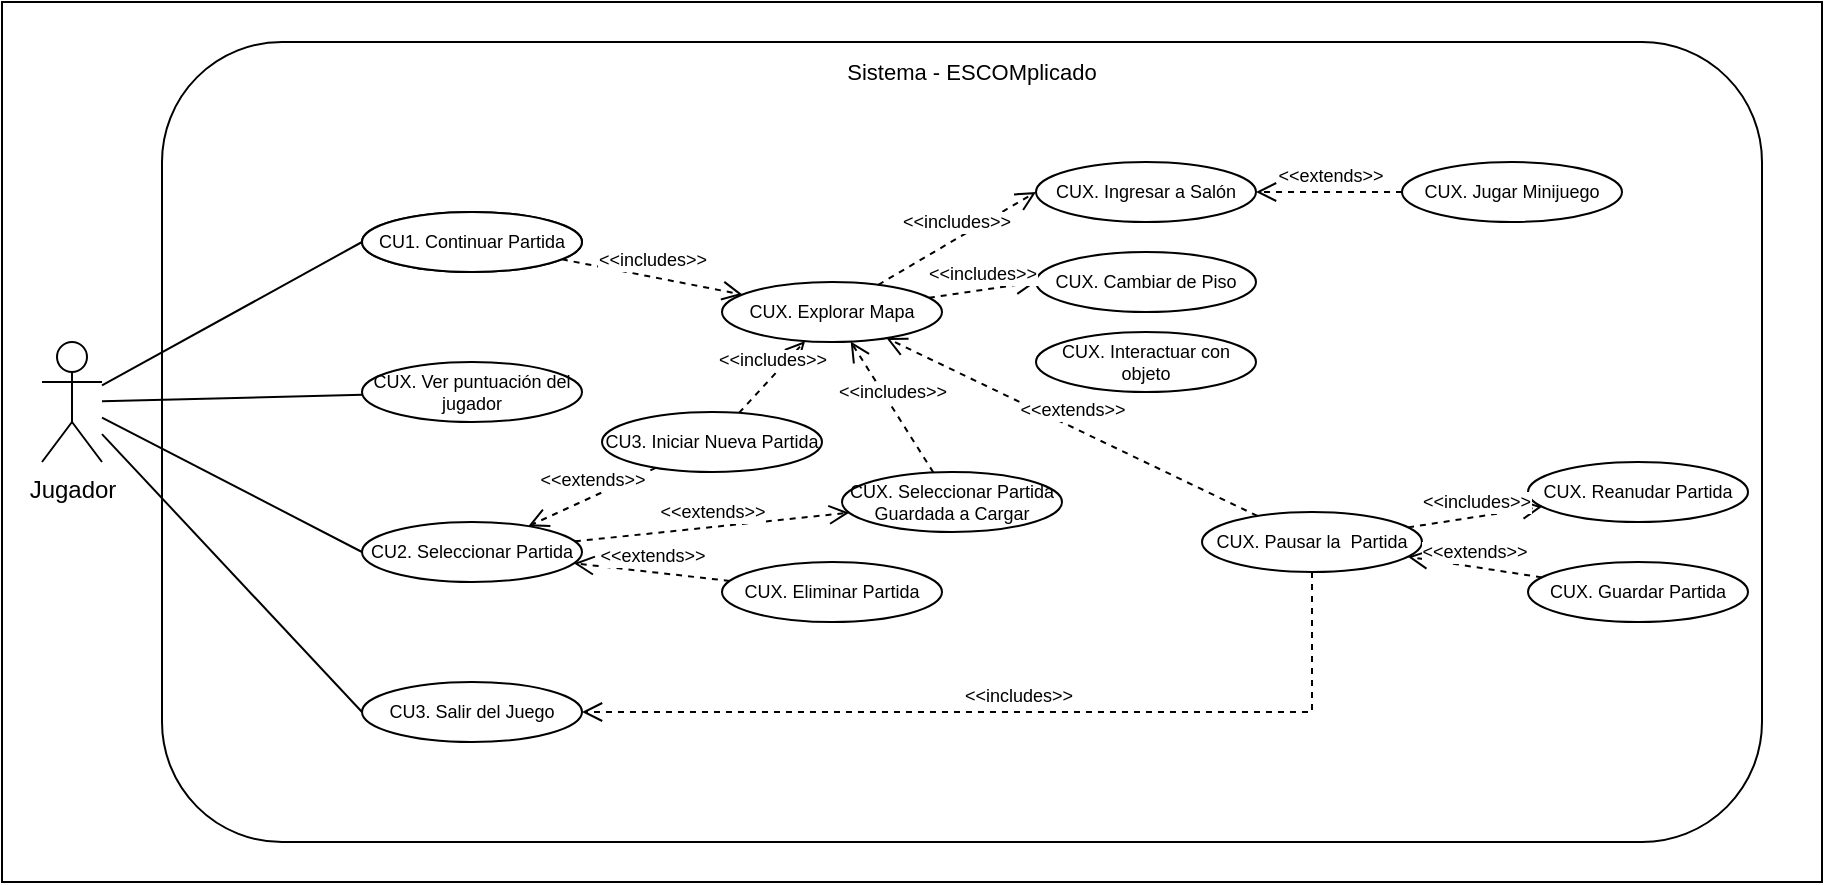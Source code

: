 <mxfile version="17.1.3" type="device"><diagram id="j1JL2_GwRCgbURn_-ryr" name="Page-1"><mxGraphModel dx="296" dy="498" grid="1" gridSize="10" guides="1" tooltips="1" connect="1" arrows="1" fold="1" page="1" pageScale="1" pageWidth="827" pageHeight="1169" math="0" shadow="0"><root><mxCell id="0"/><mxCell id="1" parent="0"/><mxCell id="zd2__93lO0PDFVMj1kql-3" value="" style="rounded=0;whiteSpace=wrap;html=1;fontSize=11;" vertex="1" parent="1"><mxGeometry x="1170" y="255" width="910" height="440" as="geometry"/></mxCell><mxCell id="zd2__93lO0PDFVMj1kql-4" value="" style="rounded=1;whiteSpace=wrap;html=1;fontSize=7;" vertex="1" parent="1"><mxGeometry x="1250" y="275" width="800" height="400" as="geometry"/></mxCell><mxCell id="zd2__93lO0PDFVMj1kql-5" value="Jugador" style="shape=umlActor;verticalLabelPosition=bottom;verticalAlign=top;html=1;outlineConnect=0;" vertex="1" parent="1"><mxGeometry x="1190" y="425" width="30" height="60" as="geometry"/></mxCell><mxCell id="zd2__93lO0PDFVMj1kql-6" value="CU1. Continuar Partida" style="ellipse;whiteSpace=wrap;html=1;fontSize=9;" vertex="1" parent="1"><mxGeometry x="1350" y="360" width="110" height="30" as="geometry"/></mxCell><mxCell id="zd2__93lO0PDFVMj1kql-7" value="CU2. Seleccionar Partida" style="ellipse;whiteSpace=wrap;html=1;fontSize=9;" vertex="1" parent="1"><mxGeometry x="1350" y="515" width="110" height="30" as="geometry"/></mxCell><mxCell id="zd2__93lO0PDFVMj1kql-8" value="CU3. Iniciar Nueva Partida" style="ellipse;whiteSpace=wrap;html=1;fontSize=9;" vertex="1" parent="1"><mxGeometry x="1470" y="460" width="110" height="30" as="geometry"/></mxCell><mxCell id="zd2__93lO0PDFVMj1kql-9" value="CU3. Salir del Juego" style="ellipse;whiteSpace=wrap;html=1;fontSize=9;" vertex="1" parent="1"><mxGeometry x="1350" y="595" width="110" height="30" as="geometry"/></mxCell><mxCell id="zd2__93lO0PDFVMj1kql-10" value="CUX. Jugar Minijuego" style="ellipse;whiteSpace=wrap;html=1;fontSize=9;" vertex="1" parent="1"><mxGeometry x="1870" y="335" width="110" height="30" as="geometry"/></mxCell><mxCell id="zd2__93lO0PDFVMj1kql-11" value="CUX. Ingresar a Salón" style="ellipse;whiteSpace=wrap;html=1;fontSize=9;" vertex="1" parent="1"><mxGeometry x="1687" y="335" width="110" height="30" as="geometry"/></mxCell><mxCell id="zd2__93lO0PDFVMj1kql-12" value="CUX. Seleccionar Partida Guardada a Cargar" style="ellipse;whiteSpace=wrap;html=1;fontSize=9;" vertex="1" parent="1"><mxGeometry x="1590" y="490" width="110" height="30" as="geometry"/></mxCell><mxCell id="zd2__93lO0PDFVMj1kql-13" value="CUX. Eliminar Partida" style="ellipse;whiteSpace=wrap;html=1;fontSize=9;" vertex="1" parent="1"><mxGeometry x="1530" y="535" width="110" height="30" as="geometry"/></mxCell><mxCell id="zd2__93lO0PDFVMj1kql-14" value="CUX. Cambiar de Piso" style="ellipse;whiteSpace=wrap;html=1;fontSize=9;" vertex="1" parent="1"><mxGeometry x="1687" y="380" width="110" height="30" as="geometry"/></mxCell><mxCell id="zd2__93lO0PDFVMj1kql-15" value="CUX. Pausar la&amp;nbsp; Partida" style="ellipse;whiteSpace=wrap;html=1;fontSize=9;" vertex="1" parent="1"><mxGeometry x="1770" y="510" width="110" height="30" as="geometry"/></mxCell><mxCell id="zd2__93lO0PDFVMj1kql-16" value="CUX. Reanudar Partida" style="ellipse;whiteSpace=wrap;html=1;fontSize=9;" vertex="1" parent="1"><mxGeometry x="1933" y="485" width="110" height="30" as="geometry"/></mxCell><mxCell id="zd2__93lO0PDFVMj1kql-17" value="CUX. Guardar Partida" style="ellipse;whiteSpace=wrap;html=1;fontSize=9;" vertex="1" parent="1"><mxGeometry x="1933" y="535" width="110" height="30" as="geometry"/></mxCell><mxCell id="zd2__93lO0PDFVMj1kql-18" value="&amp;lt;&amp;lt;includes&amp;gt;&amp;gt;" style="html=1;verticalAlign=bottom;endArrow=open;dashed=1;endSize=8;rounded=0;fontSize=9;entryX=0;entryY=0.5;entryDx=0;entryDy=0;" edge="1" parent="1" source="zd2__93lO0PDFVMj1kql-23" target="zd2__93lO0PDFVMj1kql-14"><mxGeometry relative="1" as="geometry"><mxPoint x="1530" y="345" as="sourcePoint"/><mxPoint x="1610" y="335" as="targetPoint"/></mxGeometry></mxCell><mxCell id="zd2__93lO0PDFVMj1kql-19" value="" style="endArrow=none;html=1;rounded=0;fontSize=7;entryX=0;entryY=0.5;entryDx=0;entryDy=0;" edge="1" parent="1" source="zd2__93lO0PDFVMj1kql-5" target="zd2__93lO0PDFVMj1kql-6"><mxGeometry width="50" height="50" relative="1" as="geometry"><mxPoint x="1280" y="465" as="sourcePoint"/><mxPoint x="1360" y="445" as="targetPoint"/></mxGeometry></mxCell><mxCell id="zd2__93lO0PDFVMj1kql-21" value="" style="endArrow=none;html=1;rounded=0;fontSize=7;entryX=0;entryY=0.5;entryDx=0;entryDy=0;" edge="1" parent="1" source="zd2__93lO0PDFVMj1kql-5" target="zd2__93lO0PDFVMj1kql-7"><mxGeometry width="50" height="50" relative="1" as="geometry"><mxPoint x="1230" y="463.292" as="sourcePoint"/><mxPoint x="1384.179" y="445.735" as="targetPoint"/></mxGeometry></mxCell><mxCell id="zd2__93lO0PDFVMj1kql-22" value="" style="endArrow=none;html=1;rounded=0;fontSize=7;entryX=0;entryY=0.5;entryDx=0;entryDy=0;" edge="1" parent="1" source="zd2__93lO0PDFVMj1kql-5" target="zd2__93lO0PDFVMj1kql-9"><mxGeometry width="50" height="50" relative="1" as="geometry"><mxPoint x="1230" y="470.12" as="sourcePoint"/><mxPoint x="1400.497" y="528.319" as="targetPoint"/></mxGeometry></mxCell><mxCell id="zd2__93lO0PDFVMj1kql-23" value="CUX. Explorar Mapa" style="ellipse;whiteSpace=wrap;html=1;fontSize=9;" vertex="1" parent="1"><mxGeometry x="1530" y="395" width="110" height="30" as="geometry"/></mxCell><mxCell id="zd2__93lO0PDFVMj1kql-24" value="&amp;lt;&amp;lt;includes&amp;gt;&amp;gt;" style="html=1;verticalAlign=bottom;endArrow=open;dashed=1;endSize=8;rounded=0;fontSize=9;" edge="1" parent="1" source="zd2__93lO0PDFVMj1kql-6" target="zd2__93lO0PDFVMj1kql-23"><mxGeometry relative="1" as="geometry"><mxPoint x="1450" y="385" as="sourcePoint"/><mxPoint x="1420" y="345" as="targetPoint"/></mxGeometry></mxCell><mxCell id="zd2__93lO0PDFVMj1kql-25" value="&amp;lt;&amp;lt;includes&amp;gt;&amp;gt;" style="html=1;verticalAlign=bottom;endArrow=open;dashed=1;endSize=8;rounded=0;fontSize=9;" edge="1" parent="1" source="zd2__93lO0PDFVMj1kql-8" target="zd2__93lO0PDFVMj1kql-23"><mxGeometry relative="1" as="geometry"><mxPoint x="1482.953" y="397.346" as="sourcePoint"/><mxPoint x="1547.165" y="407.597" as="targetPoint"/></mxGeometry></mxCell><mxCell id="zd2__93lO0PDFVMj1kql-26" value="&amp;lt;&amp;lt;extends&amp;gt;&amp;gt;" style="html=1;verticalAlign=bottom;endArrow=open;dashed=1;endSize=8;rounded=0;fontSize=9;" edge="1" parent="1" source="zd2__93lO0PDFVMj1kql-7" target="zd2__93lO0PDFVMj1kql-12"><mxGeometry relative="1" as="geometry"><mxPoint x="1450" y="480" as="sourcePoint"/><mxPoint x="1530" y="470" as="targetPoint"/></mxGeometry></mxCell><mxCell id="zd2__93lO0PDFVMj1kql-27" value="&amp;lt;&amp;lt;extends&amp;gt;&amp;gt;" style="html=1;verticalAlign=bottom;endArrow=open;dashed=1;endSize=8;rounded=0;fontSize=9;" edge="1" parent="1" source="zd2__93lO0PDFVMj1kql-13" target="zd2__93lO0PDFVMj1kql-7"><mxGeometry relative="1" as="geometry"><mxPoint x="1485.515" y="534.067" as="sourcePoint"/><mxPoint x="1490" y="575" as="targetPoint"/></mxGeometry></mxCell><mxCell id="zd2__93lO0PDFVMj1kql-28" value="&amp;lt;&amp;lt;extends&amp;gt;&amp;gt;" style="html=1;verticalAlign=bottom;endArrow=open;dashed=1;endSize=8;rounded=0;fontSize=9;exitX=0;exitY=0.5;exitDx=0;exitDy=0;" edge="1" parent="1" source="zd2__93lO0PDFVMj1kql-10" target="zd2__93lO0PDFVMj1kql-11"><mxGeometry relative="1" as="geometry"><mxPoint x="1540" y="355" as="sourcePoint"/><mxPoint x="1610" y="375" as="targetPoint"/></mxGeometry></mxCell><mxCell id="zd2__93lO0PDFVMj1kql-29" value="&amp;lt;&amp;lt;includes&amp;gt;&amp;gt;" style="html=1;verticalAlign=bottom;endArrow=open;dashed=1;endSize=8;rounded=0;fontSize=9;entryX=0;entryY=0.5;entryDx=0;entryDy=0;" edge="1" parent="1" source="zd2__93lO0PDFVMj1kql-23" target="zd2__93lO0PDFVMj1kql-11"><mxGeometry relative="1" as="geometry"><mxPoint x="1650.0" y="415" as="sourcePoint"/><mxPoint x="1697.0" y="330" as="targetPoint"/></mxGeometry></mxCell><mxCell id="zd2__93lO0PDFVMj1kql-30" value="&amp;lt;&amp;lt;extends&amp;gt;&amp;gt;" style="html=1;verticalAlign=bottom;endArrow=open;dashed=1;endSize=8;rounded=0;fontSize=9;" edge="1" parent="1" source="zd2__93lO0PDFVMj1kql-15" target="zd2__93lO0PDFVMj1kql-23"><mxGeometry relative="1" as="geometry"><mxPoint x="1650.0" y="415" as="sourcePoint"/><mxPoint x="1640" y="465" as="targetPoint"/></mxGeometry></mxCell><mxCell id="zd2__93lO0PDFVMj1kql-31" value="&amp;lt;&amp;lt;includes&amp;gt;&amp;gt;" style="html=1;verticalAlign=bottom;endArrow=open;dashed=1;endSize=8;rounded=0;fontSize=9;" edge="1" parent="1" source="zd2__93lO0PDFVMj1kql-15" target="zd2__93lO0PDFVMj1kql-16"><mxGeometry relative="1" as="geometry"><mxPoint x="1726.484" y="477.082" as="sourcePoint"/><mxPoint x="1780.0" y="485" as="targetPoint"/></mxGeometry></mxCell><mxCell id="zd2__93lO0PDFVMj1kql-32" value="&amp;lt;&amp;lt;extends&amp;gt;&amp;gt;" style="html=1;verticalAlign=bottom;endArrow=open;dashed=1;endSize=8;rounded=0;fontSize=9;" edge="1" parent="1" source="zd2__93lO0PDFVMj1kql-17" target="zd2__93lO0PDFVMj1kql-15"><mxGeometry relative="1" as="geometry"><mxPoint x="1804.629" y="522.494" as="sourcePoint"/><mxPoint x="1708.338" y="482.512" as="targetPoint"/></mxGeometry></mxCell><mxCell id="zd2__93lO0PDFVMj1kql-33" value="&amp;lt;&amp;lt;includes&amp;gt;&amp;gt;" style="html=1;verticalAlign=bottom;endArrow=open;dashed=1;endSize=8;rounded=0;fontSize=9;" edge="1" parent="1" source="zd2__93lO0PDFVMj1kql-15" target="zd2__93lO0PDFVMj1kql-9"><mxGeometry relative="1" as="geometry"><mxPoint x="1749.999" y="545.001" as="sourcePoint"/><mxPoint x="1817.066" y="534.68" as="targetPoint"/><Array as="points"><mxPoint x="1825" y="610"/></Array></mxGeometry></mxCell><mxCell id="zd2__93lO0PDFVMj1kql-35" value="&amp;lt;&amp;lt;includes&amp;gt;&amp;gt;" style="html=1;verticalAlign=bottom;endArrow=open;dashed=1;endSize=8;rounded=0;fontSize=9;" edge="1" parent="1" source="zd2__93lO0PDFVMj1kql-12" target="zd2__93lO0PDFVMj1kql-23"><mxGeometry relative="1" as="geometry"><mxPoint x="1485.69" y="534.179" as="sourcePoint"/><mxPoint x="1554.512" y="525.95" as="targetPoint"/></mxGeometry></mxCell><mxCell id="zd2__93lO0PDFVMj1kql-36" value="Sistema - ESCOMplicado" style="text;html=1;strokeColor=none;fillColor=none;align=center;verticalAlign=middle;whiteSpace=wrap;rounded=0;fontSize=11;" vertex="1" parent="1"><mxGeometry x="1580" y="275" width="150" height="30" as="geometry"/></mxCell><mxCell id="zd2__93lO0PDFVMj1kql-37" value="CU1. Continuar Partida" style="ellipse;whiteSpace=wrap;html=1;fontSize=9;" vertex="1" parent="1"><mxGeometry x="1350" y="360" width="110" height="30" as="geometry"/></mxCell><mxCell id="zd2__93lO0PDFVMj1kql-38" value="&amp;lt;&amp;lt;extends&amp;gt;&amp;gt;" style="html=1;verticalAlign=bottom;endArrow=open;dashed=1;endSize=8;rounded=0;fontSize=9;" edge="1" parent="1" source="zd2__93lO0PDFVMj1kql-8" target="zd2__93lO0PDFVMj1kql-7"><mxGeometry relative="1" as="geometry"><mxPoint x="1466.204" y="534.524" as="sourcePoint"/><mxPoint x="1430" y="900.399" as="targetPoint"/></mxGeometry></mxCell><mxCell id="zd2__93lO0PDFVMj1kql-39" value="CUX. Ver puntuación del jugador" style="ellipse;whiteSpace=wrap;html=1;fontSize=9;" vertex="1" parent="1"><mxGeometry x="1350" y="435" width="110" height="30" as="geometry"/></mxCell><mxCell id="zd2__93lO0PDFVMj1kql-51" value="CUX. Interactuar con objeto" style="ellipse;whiteSpace=wrap;html=1;fontSize=9;" vertex="1" parent="1"><mxGeometry x="1687" y="420" width="110" height="30" as="geometry"/></mxCell><mxCell id="zd2__93lO0PDFVMj1kql-53" value="" style="endArrow=none;html=1;rounded=0;fontSize=7;" edge="1" parent="1" source="zd2__93lO0PDFVMj1kql-5" target="zd2__93lO0PDFVMj1kql-39"><mxGeometry width="50" height="50" relative="1" as="geometry"><mxPoint x="1230" y="456.724" as="sourcePoint"/><mxPoint x="1360" y="385" as="targetPoint"/></mxGeometry></mxCell></root></mxGraphModel></diagram></mxfile>